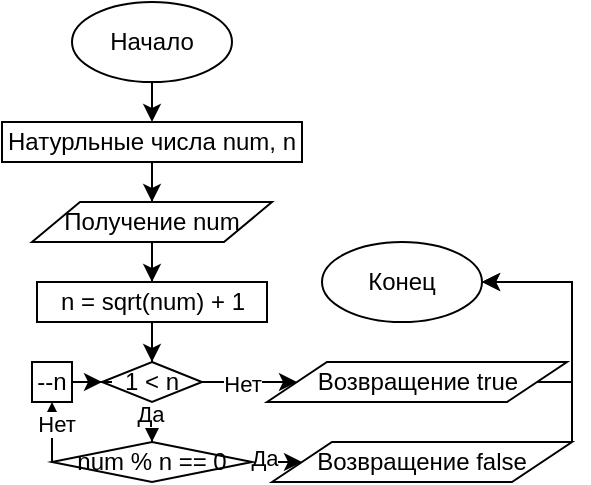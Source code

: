 <mxfile version="14.4.9" type="device"><diagram id="xJsCY4wfl1ZWwhfKGdgd" name="Page-1"><mxGraphModel dx="927" dy="409" grid="1" gridSize="10" guides="1" tooltips="1" connect="1" arrows="1" fold="1" page="1" pageScale="1" pageWidth="850" pageHeight="1100" math="0" shadow="0"><root><mxCell id="0"/><mxCell id="1" parent="0"/><mxCell id="JwAtSXYHmNs1fXUTw-If-264" style="edgeStyle=orthogonalEdgeStyle;rounded=0;orthogonalLoop=1;jettySize=auto;html=1;entryX=0.5;entryY=0;entryDx=0;entryDy=0;" edge="1" parent="1" source="JwAtSXYHmNs1fXUTw-If-265"><mxGeometry relative="1" as="geometry"><mxPoint x="280" y="670" as="targetPoint"/></mxGeometry></mxCell><mxCell id="JwAtSXYHmNs1fXUTw-If-265" value="Начало" style="ellipse;whiteSpace=wrap;html=1;" vertex="1" parent="1"><mxGeometry x="240" y="610" width="80" height="40" as="geometry"/></mxCell><mxCell id="JwAtSXYHmNs1fXUTw-If-266" value="Конец" style="ellipse;whiteSpace=wrap;html=1;" vertex="1" parent="1"><mxGeometry x="365" y="730" width="80" height="40" as="geometry"/></mxCell><mxCell id="JwAtSXYHmNs1fXUTw-If-267" style="edgeStyle=orthogonalEdgeStyle;rounded=0;orthogonalLoop=1;jettySize=auto;html=1;" edge="1" parent="1" source="JwAtSXYHmNs1fXUTw-If-268" target="JwAtSXYHmNs1fXUTw-If-270"><mxGeometry relative="1" as="geometry"/></mxCell><mxCell id="JwAtSXYHmNs1fXUTw-If-268" value="Натурльные числа num, n" style="rounded=0;whiteSpace=wrap;html=1;" vertex="1" parent="1"><mxGeometry x="205" y="670" width="150" height="20" as="geometry"/></mxCell><mxCell id="JwAtSXYHmNs1fXUTw-If-269" style="edgeStyle=orthogonalEdgeStyle;rounded=0;orthogonalLoop=1;jettySize=auto;html=1;" edge="1" parent="1" source="JwAtSXYHmNs1fXUTw-If-270" target="JwAtSXYHmNs1fXUTw-If-272"><mxGeometry relative="1" as="geometry"/></mxCell><mxCell id="JwAtSXYHmNs1fXUTw-If-270" value="Получение num" style="shape=parallelogram;perimeter=parallelogramPerimeter;whiteSpace=wrap;html=1;" vertex="1" parent="1"><mxGeometry x="220" y="710" width="120" height="20" as="geometry"/></mxCell><mxCell id="JwAtSXYHmNs1fXUTw-If-271" style="edgeStyle=orthogonalEdgeStyle;rounded=0;orthogonalLoop=1;jettySize=auto;html=1;entryX=0.5;entryY=0;entryDx=0;entryDy=0;" edge="1" parent="1" source="JwAtSXYHmNs1fXUTw-If-272" target="JwAtSXYHmNs1fXUTw-If-277"><mxGeometry relative="1" as="geometry"/></mxCell><mxCell id="JwAtSXYHmNs1fXUTw-If-272" value="n = sqrt(num) + 1" style="rounded=0;whiteSpace=wrap;html=1;" vertex="1" parent="1"><mxGeometry x="222.5" y="750" width="115" height="20" as="geometry"/></mxCell><mxCell id="JwAtSXYHmNs1fXUTw-If-273" style="edgeStyle=orthogonalEdgeStyle;rounded=0;orthogonalLoop=1;jettySize=auto;html=1;" edge="1" parent="1" source="JwAtSXYHmNs1fXUTw-If-277" target="JwAtSXYHmNs1fXUTw-If-282"><mxGeometry relative="1" as="geometry"/></mxCell><mxCell id="JwAtSXYHmNs1fXUTw-If-274" value="Да" style="edgeLabel;html=1;align=center;verticalAlign=middle;resizable=0;points=[];" vertex="1" connectable="0" parent="JwAtSXYHmNs1fXUTw-If-273"><mxGeometry x="0.533" y="-1" relative="1" as="geometry"><mxPoint as="offset"/></mxGeometry></mxCell><mxCell id="JwAtSXYHmNs1fXUTw-If-275" style="edgeStyle=orthogonalEdgeStyle;rounded=0;orthogonalLoop=1;jettySize=auto;html=1;" edge="1" parent="1" source="JwAtSXYHmNs1fXUTw-If-277" target="JwAtSXYHmNs1fXUTw-If-286"><mxGeometry relative="1" as="geometry"/></mxCell><mxCell id="JwAtSXYHmNs1fXUTw-If-276" value="Нет" style="edgeLabel;html=1;align=center;verticalAlign=middle;resizable=0;points=[];" vertex="1" connectable="0" parent="JwAtSXYHmNs1fXUTw-If-275"><mxGeometry x="0.114" y="-1" relative="1" as="geometry"><mxPoint as="offset"/></mxGeometry></mxCell><mxCell id="JwAtSXYHmNs1fXUTw-If-277" value="1 &amp;lt; n" style="rhombus;whiteSpace=wrap;html=1;" vertex="1" parent="1"><mxGeometry x="255" y="790" width="50" height="20" as="geometry"/></mxCell><mxCell id="JwAtSXYHmNs1fXUTw-If-278" style="edgeStyle=orthogonalEdgeStyle;rounded=0;orthogonalLoop=1;jettySize=auto;html=1;" edge="1" parent="1" source="JwAtSXYHmNs1fXUTw-If-282" target="JwAtSXYHmNs1fXUTw-If-284"><mxGeometry relative="1" as="geometry"><mxPoint x="350" y="840" as="targetPoint"/></mxGeometry></mxCell><mxCell id="JwAtSXYHmNs1fXUTw-If-279" value="Да" style="edgeLabel;html=1;align=center;verticalAlign=middle;resizable=0;points=[];" vertex="1" connectable="0" parent="JwAtSXYHmNs1fXUTw-If-278"><mxGeometry x="0.558" y="2" relative="1" as="geometry"><mxPoint as="offset"/></mxGeometry></mxCell><mxCell id="JwAtSXYHmNs1fXUTw-If-280" style="edgeStyle=orthogonalEdgeStyle;rounded=0;orthogonalLoop=1;jettySize=auto;html=1;entryX=0.5;entryY=1;entryDx=0;entryDy=0;" edge="1" parent="1" source="JwAtSXYHmNs1fXUTw-If-282" target="JwAtSXYHmNs1fXUTw-If-288"><mxGeometry relative="1" as="geometry"><Array as="points"><mxPoint x="280" y="840"/><mxPoint x="230" y="840"/></Array></mxGeometry></mxCell><mxCell id="JwAtSXYHmNs1fXUTw-If-281" value="Нет" style="edgeLabel;html=1;align=center;verticalAlign=middle;resizable=0;points=[];" vertex="1" connectable="0" parent="JwAtSXYHmNs1fXUTw-If-280"><mxGeometry x="0.276" y="-2" relative="1" as="geometry"><mxPoint as="offset"/></mxGeometry></mxCell><mxCell id="JwAtSXYHmNs1fXUTw-If-282" value="num % n == 0" style="rhombus;whiteSpace=wrap;html=1;" vertex="1" parent="1"><mxGeometry x="230" y="830" width="100" height="20" as="geometry"/></mxCell><mxCell id="JwAtSXYHmNs1fXUTw-If-283" style="edgeStyle=orthogonalEdgeStyle;rounded=0;orthogonalLoop=1;jettySize=auto;html=1;entryX=1;entryY=0.5;entryDx=0;entryDy=0;" edge="1" parent="1" source="JwAtSXYHmNs1fXUTw-If-284" target="JwAtSXYHmNs1fXUTw-If-266"><mxGeometry relative="1" as="geometry"><Array as="points"><mxPoint x="490" y="840"/><mxPoint x="490" y="750"/></Array></mxGeometry></mxCell><mxCell id="JwAtSXYHmNs1fXUTw-If-284" value="Возвращение false" style="shape=parallelogram;perimeter=parallelogramPerimeter;whiteSpace=wrap;html=1;" vertex="1" parent="1"><mxGeometry x="340" y="830" width="150" height="20" as="geometry"/></mxCell><mxCell id="JwAtSXYHmNs1fXUTw-If-285" style="edgeStyle=orthogonalEdgeStyle;rounded=0;orthogonalLoop=1;jettySize=auto;html=1;entryX=1;entryY=0.5;entryDx=0;entryDy=0;" edge="1" parent="1" source="JwAtSXYHmNs1fXUTw-If-286" target="JwAtSXYHmNs1fXUTw-If-266"><mxGeometry relative="1" as="geometry"><Array as="points"><mxPoint x="490" y="800"/><mxPoint x="490" y="750"/></Array></mxGeometry></mxCell><mxCell id="JwAtSXYHmNs1fXUTw-If-286" value="Возвращение true" style="shape=parallelogram;perimeter=parallelogramPerimeter;whiteSpace=wrap;html=1;" vertex="1" parent="1"><mxGeometry x="337.5" y="790" width="150" height="20" as="geometry"/></mxCell><mxCell id="JwAtSXYHmNs1fXUTw-If-287" style="edgeStyle=orthogonalEdgeStyle;rounded=0;orthogonalLoop=1;jettySize=auto;html=1;" edge="1" parent="1" source="JwAtSXYHmNs1fXUTw-If-288" target="JwAtSXYHmNs1fXUTw-If-277"><mxGeometry relative="1" as="geometry"/></mxCell><mxCell id="JwAtSXYHmNs1fXUTw-If-288" value="--n" style="rounded=0;whiteSpace=wrap;html=1;" vertex="1" parent="1"><mxGeometry x="220" y="790" width="20" height="20" as="geometry"/></mxCell></root></mxGraphModel></diagram></mxfile>